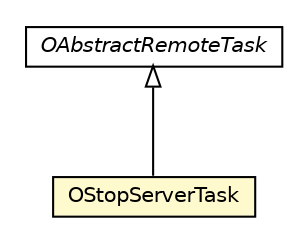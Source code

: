 #!/usr/local/bin/dot
#
# Class diagram 
# Generated by UMLGraph version R5_6-24-gf6e263 (http://www.umlgraph.org/)
#

digraph G {
	edge [fontname="Helvetica",fontsize=10,labelfontname="Helvetica",labelfontsize=10];
	node [fontname="Helvetica",fontsize=10,shape=plaintext];
	nodesep=0.25;
	ranksep=0.5;
	// com.orientechnologies.orient.server.distributed.task.OAbstractRemoteTask
	c6902816 [label=<<table title="com.orientechnologies.orient.server.distributed.task.OAbstractRemoteTask" border="0" cellborder="1" cellspacing="0" cellpadding="2" port="p" href="../../task/OAbstractRemoteTask.html">
		<tr><td><table border="0" cellspacing="0" cellpadding="1">
<tr><td align="center" balign="center"><font face="Helvetica-Oblique"> OAbstractRemoteTask </font></td></tr>
		</table></td></tr>
		</table>>, URL="../../task/OAbstractRemoteTask.html", fontname="Helvetica", fontcolor="black", fontsize=10.0];
	// com.orientechnologies.orient.server.distributed.impl.task.OStopServerTask
	c6903128 [label=<<table title="com.orientechnologies.orient.server.distributed.impl.task.OStopServerTask" border="0" cellborder="1" cellspacing="0" cellpadding="2" port="p" bgcolor="lemonChiffon" href="./OStopServerTask.html">
		<tr><td><table border="0" cellspacing="0" cellpadding="1">
<tr><td align="center" balign="center"> OStopServerTask </td></tr>
		</table></td></tr>
		</table>>, URL="./OStopServerTask.html", fontname="Helvetica", fontcolor="black", fontsize=10.0];
	//com.orientechnologies.orient.server.distributed.impl.task.OStopServerTask extends com.orientechnologies.orient.server.distributed.task.OAbstractRemoteTask
	c6902816:p -> c6903128:p [dir=back,arrowtail=empty];
}

